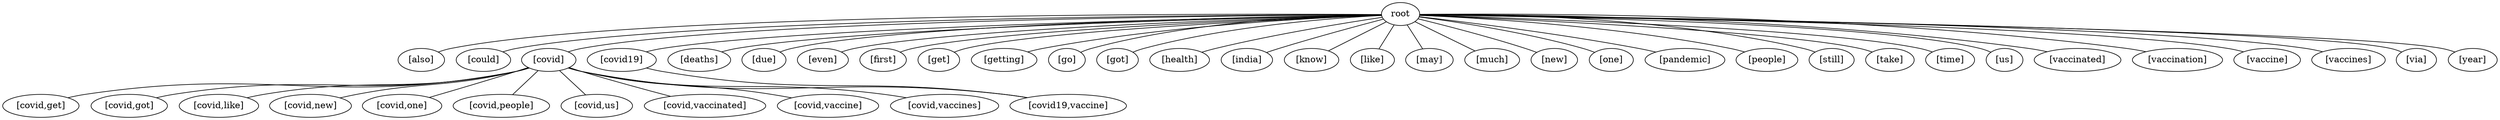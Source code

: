 graph my_graph {
root -- "[also]";
root -- "[could]";
root -- "[covid]";
root -- "[covid19]";
root -- "[deaths]";
root -- "[due]";
root -- "[even]";
root -- "[first]";
root -- "[get]";
root -- "[getting]";
root -- "[go]";
root -- "[got]";
root -- "[health]";
root -- "[india]";
root -- "[know]";
root -- "[like]";
root -- "[may]";
root -- "[much]";
root -- "[new]";
root -- "[one]";
root -- "[pandemic]";
root -- "[people]";
root -- "[still]";
root -- "[take]";
root -- "[time]";
root -- "[us]";
root -- "[vaccinated]";
root -- "[vaccination]";
root -- "[vaccine]";
root -- "[vaccines]";
root -- "[via]";
root -- "[year]";
"[also]";
"[could]";
"[covid]";
"[covid]" -- "[covid,get]";
"[covid]" -- "[covid,got]";
"[covid]" -- "[covid,like]";
"[covid]" -- "[covid,new]";
"[covid]" -- "[covid,one]";
"[covid]" -- "[covid,people]";
"[covid]" -- "[covid,us]";
"[covid]" -- "[covid,vaccinated]";
"[covid]" -- "[covid,vaccine]";
"[covid]" -- "[covid,vaccines]";
"[covid]" -- "[covid19,vaccine]";
"[covid19]";
"[covid19]" -- "[covid19,vaccine]";
"[deaths]";
"[due]";
"[even]";
"[first]";
"[get]";
"[getting]";
"[go]";
"[got]";
"[health]";
"[india]";
"[know]";
"[like]";
"[may]";
"[much]";
"[new]";
"[one]";
"[pandemic]";
"[people]";
"[still]";
"[take]";
"[time]";
"[us]";
"[vaccinated]";
"[vaccination]";
"[vaccine]";
"[vaccines]";
"[via]";
"[year]";
"[covid,get]";
"[covid,got]";
"[covid,like]";
"[covid,new]";
"[covid,one]";
"[covid,people]";
"[covid,us]";
"[covid,vaccinated]";
"[covid,vaccine]";
"[covid,vaccines]";
"[covid19,vaccine]";
}
